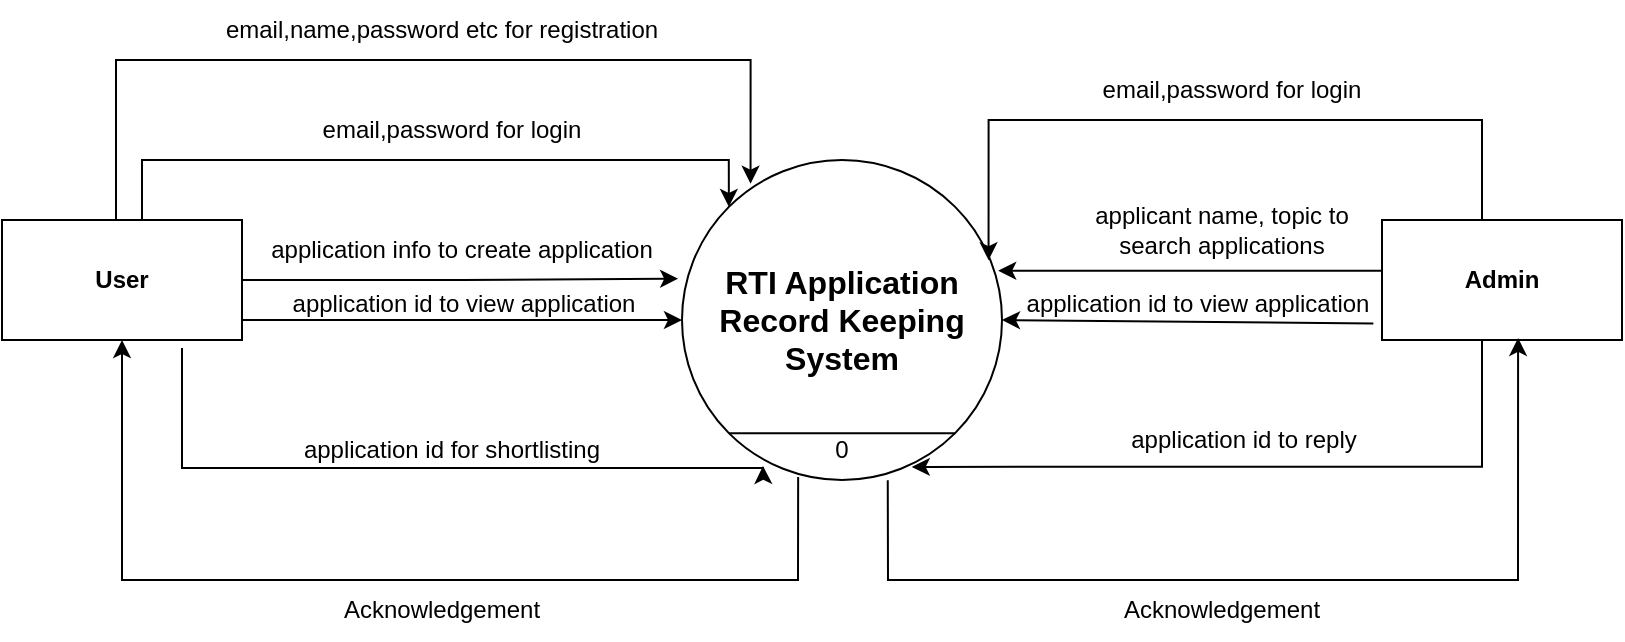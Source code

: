 <mxfile version="20.2.3" type="device"><diagram id="kgpKYQtTHZ0yAKxKKP6v" name="Page-1"><mxGraphModel dx="1351" dy="921" grid="1" gridSize="10" guides="1" tooltips="1" connect="1" arrows="1" fold="1" page="1" pageScale="1" pageWidth="850" pageHeight="1100" math="0" shadow="0"><root><mxCell id="0"/><mxCell id="1" parent="0"/><mxCell id="LfbouAv4_YoSVyIvDfoa-1" value="&lt;font style=&quot;font-size: 16px;&quot;&gt;&lt;b&gt;RTI Application Record Keeping System&lt;/b&gt;&lt;/font&gt;" style="ellipse;whiteSpace=wrap;html=1;aspect=fixed;" parent="1" vertex="1"><mxGeometry x="360" y="330" width="160" height="160" as="geometry"/></mxCell><mxCell id="LfbouAv4_YoSVyIvDfoa-25" style="edgeStyle=orthogonalEdgeStyle;rounded=0;orthogonalLoop=1;jettySize=auto;html=1;entryX=0;entryY=0;entryDx=0;entryDy=0;" parent="1" source="LfbouAv4_YoSVyIvDfoa-4" target="LfbouAv4_YoSVyIvDfoa-1" edge="1"><mxGeometry relative="1" as="geometry"><Array as="points"><mxPoint x="90" y="330"/><mxPoint x="383" y="330"/></Array></mxGeometry></mxCell><mxCell id="LfbouAv4_YoSVyIvDfoa-29" style="edgeStyle=orthogonalEdgeStyle;rounded=0;orthogonalLoop=1;jettySize=auto;html=1;entryX=-0.012;entryY=0.371;entryDx=0;entryDy=0;entryPerimeter=0;" parent="1" source="LfbouAv4_YoSVyIvDfoa-4" target="LfbouAv4_YoSVyIvDfoa-1" edge="1"><mxGeometry relative="1" as="geometry"/></mxCell><mxCell id="LfbouAv4_YoSVyIvDfoa-32" style="edgeStyle=orthogonalEdgeStyle;rounded=0;orthogonalLoop=1;jettySize=auto;html=1;exitX=1;exitY=0.75;exitDx=0;exitDy=0;entryX=0;entryY=0.5;entryDx=0;entryDy=0;" parent="1" source="LfbouAv4_YoSVyIvDfoa-4" target="LfbouAv4_YoSVyIvDfoa-1" edge="1"><mxGeometry relative="1" as="geometry"><Array as="points"><mxPoint x="140" y="410"/></Array></mxGeometry></mxCell><mxCell id="LfbouAv4_YoSVyIvDfoa-38" style="edgeStyle=orthogonalEdgeStyle;rounded=0;orthogonalLoop=1;jettySize=auto;html=1;exitX=0.75;exitY=1;exitDx=0;exitDy=0;entryX=0.253;entryY=0.931;entryDx=0;entryDy=0;entryPerimeter=0;" parent="1" edge="1"><mxGeometry relative="1" as="geometry"><mxPoint x="110" y="424" as="sourcePoint"/><mxPoint x="400.48" y="482.96" as="targetPoint"/><Array as="points"><mxPoint x="110" y="484"/></Array></mxGeometry></mxCell><mxCell id="LfbouAv4_YoSVyIvDfoa-52" style="edgeStyle=orthogonalEdgeStyle;rounded=0;orthogonalLoop=1;jettySize=auto;html=1;entryX=0.233;entryY=0.074;entryDx=0;entryDy=0;entryPerimeter=0;fontSize=16;" parent="1" edge="1"><mxGeometry relative="1" as="geometry"><mxPoint x="77" y="360" as="sourcePoint"/><mxPoint x="394.28" y="341.84" as="targetPoint"/><Array as="points"><mxPoint x="77" y="280"/><mxPoint x="394" y="280"/></Array></mxGeometry></mxCell><mxCell id="LfbouAv4_YoSVyIvDfoa-4" value="&lt;b&gt;User&lt;/b&gt;" style="rounded=0;whiteSpace=wrap;html=1;" parent="1" vertex="1"><mxGeometry x="20" y="360" width="120" height="60" as="geometry"/></mxCell><mxCell id="LfbouAv4_YoSVyIvDfoa-28" style="edgeStyle=orthogonalEdgeStyle;rounded=0;orthogonalLoop=1;jettySize=auto;html=1;entryX=0.958;entryY=0.313;entryDx=0;entryDy=0;entryPerimeter=0;" parent="1" source="LfbouAv4_YoSVyIvDfoa-5" target="LfbouAv4_YoSVyIvDfoa-1" edge="1"><mxGeometry relative="1" as="geometry"><Array as="points"><mxPoint x="760" y="310"/><mxPoint x="513" y="310"/></Array></mxGeometry></mxCell><mxCell id="LfbouAv4_YoSVyIvDfoa-40" style="edgeStyle=orthogonalEdgeStyle;rounded=0;orthogonalLoop=1;jettySize=auto;html=1;exitX=0;exitY=0.25;exitDx=0;exitDy=0;entryX=0.988;entryY=0.346;entryDx=0;entryDy=0;entryPerimeter=0;" parent="1" source="LfbouAv4_YoSVyIvDfoa-5" target="LfbouAv4_YoSVyIvDfoa-1" edge="1"><mxGeometry relative="1" as="geometry"><Array as="points"><mxPoint x="710" y="385"/></Array></mxGeometry></mxCell><mxCell id="LfbouAv4_YoSVyIvDfoa-51" style="edgeStyle=orthogonalEdgeStyle;rounded=0;orthogonalLoop=1;jettySize=auto;html=1;exitX=0.25;exitY=1;exitDx=0;exitDy=0;entryX=0.718;entryY=0.959;entryDx=0;entryDy=0;entryPerimeter=0;fontSize=16;" parent="1" source="LfbouAv4_YoSVyIvDfoa-5" target="LfbouAv4_YoSVyIvDfoa-1" edge="1"><mxGeometry relative="1" as="geometry"><Array as="points"><mxPoint x="760" y="420"/><mxPoint x="760" y="483"/></Array></mxGeometry></mxCell><mxCell id="LfbouAv4_YoSVyIvDfoa-5" value="&lt;b&gt;Admin&lt;/b&gt;" style="rounded=0;whiteSpace=wrap;html=1;" parent="1" vertex="1"><mxGeometry x="710" y="360" width="120" height="60" as="geometry"/></mxCell><mxCell id="LfbouAv4_YoSVyIvDfoa-11" value="" style="endArrow=classic;html=1;rounded=0;exitX=0.363;exitY=0.991;exitDx=0;exitDy=0;exitPerimeter=0;entryX=0.5;entryY=1;entryDx=0;entryDy=0;" parent="1" source="LfbouAv4_YoSVyIvDfoa-1" target="LfbouAv4_YoSVyIvDfoa-4" edge="1"><mxGeometry width="50" height="50" relative="1" as="geometry"><mxPoint x="270" y="680" as="sourcePoint"/><mxPoint x="320" y="630" as="targetPoint"/><Array as="points"><mxPoint x="418" y="540"/><mxPoint x="80" y="540"/></Array></mxGeometry></mxCell><mxCell id="LfbouAv4_YoSVyIvDfoa-12" value="Acknowledgement" style="text;html=1;strokeColor=none;fillColor=none;align=center;verticalAlign=middle;whiteSpace=wrap;rounded=0;" parent="1" vertex="1"><mxGeometry x="200" y="540" width="80" height="30" as="geometry"/></mxCell><mxCell id="LfbouAv4_YoSVyIvDfoa-13" value="" style="endArrow=classic;html=1;rounded=0;exitX=0.643;exitY=1.001;exitDx=0;exitDy=0;exitPerimeter=0;entryX=0.567;entryY=0.983;entryDx=0;entryDy=0;entryPerimeter=0;" parent="1" source="LfbouAv4_YoSVyIvDfoa-1" target="LfbouAv4_YoSVyIvDfoa-5" edge="1"><mxGeometry width="50" height="50" relative="1" as="geometry"><mxPoint x="630" y="640" as="sourcePoint"/><mxPoint x="680" y="590" as="targetPoint"/><Array as="points"><mxPoint x="463" y="540"/><mxPoint x="778" y="540"/></Array></mxGeometry></mxCell><mxCell id="LfbouAv4_YoSVyIvDfoa-14" value="Acknowledgement" style="text;html=1;strokeColor=none;fillColor=none;align=center;verticalAlign=middle;whiteSpace=wrap;rounded=0;" parent="1" vertex="1"><mxGeometry x="590" y="540" width="80" height="30" as="geometry"/></mxCell><mxCell id="LfbouAv4_YoSVyIvDfoa-26" value="email,password for login" style="text;html=1;strokeColor=none;fillColor=none;align=center;verticalAlign=middle;whiteSpace=wrap;rounded=0;" parent="1" vertex="1"><mxGeometry x="170" y="300" width="150" height="30" as="geometry"/></mxCell><mxCell id="LfbouAv4_YoSVyIvDfoa-27" value="email,password for login" style="text;html=1;strokeColor=none;fillColor=none;align=center;verticalAlign=middle;whiteSpace=wrap;rounded=0;" parent="1" vertex="1"><mxGeometry x="560" y="280" width="150" height="30" as="geometry"/></mxCell><mxCell id="LfbouAv4_YoSVyIvDfoa-30" value="application info to create application" style="text;html=1;strokeColor=none;fillColor=none;align=center;verticalAlign=middle;whiteSpace=wrap;rounded=0;" parent="1" vertex="1"><mxGeometry x="150" y="360" width="200" height="30" as="geometry"/></mxCell><mxCell id="LfbouAv4_YoSVyIvDfoa-33" value="application id to view application" style="text;html=1;strokeColor=none;fillColor=none;align=center;verticalAlign=middle;whiteSpace=wrap;rounded=0;" parent="1" vertex="1"><mxGeometry x="161" y="387" width="180" height="30" as="geometry"/></mxCell><mxCell id="LfbouAv4_YoSVyIvDfoa-39" value="application id for shortlisting" style="text;html=1;strokeColor=none;fillColor=none;align=center;verticalAlign=middle;whiteSpace=wrap;rounded=0;" parent="1" vertex="1"><mxGeometry x="150" y="460" width="190" height="30" as="geometry"/></mxCell><mxCell id="LfbouAv4_YoSVyIvDfoa-41" value="applicant name, topic to search applications" style="text;html=1;strokeColor=none;fillColor=none;align=center;verticalAlign=middle;whiteSpace=wrap;rounded=0;" parent="1" vertex="1"><mxGeometry x="560" y="350" width="140" height="30" as="geometry"/></mxCell><mxCell id="LfbouAv4_YoSVyIvDfoa-45" value="application id to reply" style="text;html=1;strokeColor=none;fillColor=none;align=center;verticalAlign=middle;whiteSpace=wrap;rounded=0;" parent="1" vertex="1"><mxGeometry x="572" y="430" width="138" height="80" as="geometry"/></mxCell><mxCell id="LfbouAv4_YoSVyIvDfoa-47" value="email,name,password etc for registration" style="text;html=1;strokeColor=none;fillColor=none;align=center;verticalAlign=middle;whiteSpace=wrap;rounded=0;" parent="1" vertex="1"><mxGeometry x="125" y="250" width="230" height="30" as="geometry"/></mxCell><mxCell id="LfbouAv4_YoSVyIvDfoa-48" value="" style="endArrow=none;html=1;rounded=0;exitX=0;exitY=1;exitDx=0;exitDy=0;entryX=1;entryY=1;entryDx=0;entryDy=0;" parent="1" source="LfbouAv4_YoSVyIvDfoa-1" target="LfbouAv4_YoSVyIvDfoa-1" edge="1"><mxGeometry width="50" height="50" relative="1" as="geometry"><mxPoint x="420" y="470" as="sourcePoint"/><mxPoint x="470" y="420" as="targetPoint"/></mxGeometry></mxCell><mxCell id="LfbouAv4_YoSVyIvDfoa-50" value="0" style="text;html=1;strokeColor=none;fillColor=none;align=center;verticalAlign=middle;whiteSpace=wrap;rounded=0;" parent="1" vertex="1"><mxGeometry x="410" y="460" width="60" height="30" as="geometry"/></mxCell><mxCell id="dTFDoLLSC6LXrc9-0rF5-4" value="" style="endArrow=classic;html=1;rounded=0;entryX=1;entryY=0.5;entryDx=0;entryDy=0;exitX=-0.036;exitY=0.862;exitDx=0;exitDy=0;exitPerimeter=0;" edge="1" parent="1" source="LfbouAv4_YoSVyIvDfoa-5" target="LfbouAv4_YoSVyIvDfoa-1"><mxGeometry width="50" height="50" relative="1" as="geometry"><mxPoint x="440" y="370" as="sourcePoint"/><mxPoint x="490" y="320" as="targetPoint"/></mxGeometry></mxCell><mxCell id="dTFDoLLSC6LXrc9-0rF5-6" value="application id to view application" style="text;html=1;strokeColor=none;fillColor=none;align=center;verticalAlign=middle;whiteSpace=wrap;rounded=0;" vertex="1" parent="1"><mxGeometry x="528" y="387" width="180" height="30" as="geometry"/></mxCell></root></mxGraphModel></diagram></mxfile>